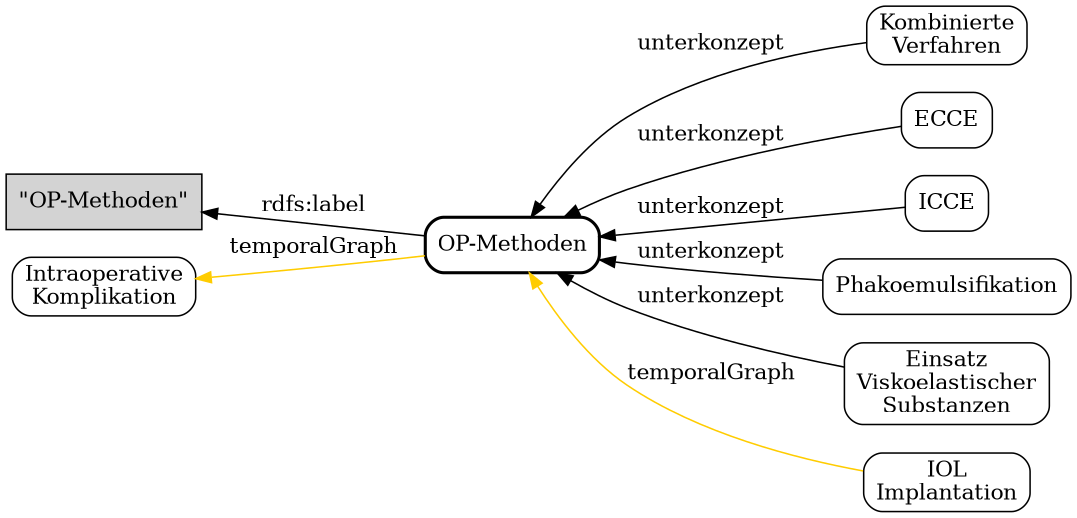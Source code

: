 digraph Konzeptuebersicht {
graph [size="7.18676193!" rankdir="RL"]
"Kombinierte Verfahren"[ URL="http://localhost:8080/KnowWE/Wiki.jsp?page=Kombinierte Verfahren"  shape="box"  style="rounded" label="Kombinierte\nVerfahren\n" ];
"ECCE"[ URL="http://localhost:8080/KnowWE/Wiki.jsp?page=ECCE"  shape="box"  style="rounded" label="ECCE" ];
"ICCE"[ URL="http://localhost:8080/KnowWE/Wiki.jsp?page=ICCE"  shape="box"  style="rounded" label="ICCE" ];
"Phakoemulsifikation"[ URL="http://localhost:8080/KnowWE/Wiki.jsp?page=Phakoemulsifikation"  shape="box"  style="rounded" label="Phakoemulsifikation" ];
"Einsatz Viskoelastischer Substanzen"[ URL="http://localhost:8080/KnowWE/Wiki.jsp?page=Einsatz Viskoelastischer Substanzen"  shape="box"  style="rounded" label="Einsatz\nViskoelastischer\nSubstanzen\n" ];
"IOL Implantation"[ URL="http://localhost:8080/KnowWE/Wiki.jsp?page=IOL Implantation"  shape="box"  style="rounded" label="IOL\nImplantation\n" ];
"OP-Methoden"[ URL="http://localhost:8080/KnowWE/Wiki.jsp?page=OP-Methoden"  shape="box"  style="rounded,bold" label="OP-Methoden" ];
"OP-MethodenONTOVIS-LITERAL"[  shape="box"  style="filled"  fillcolor="lightgray" label="&quot;OP-Methoden&quot;" ];
"Intraoperative Komplikation"[ URL="http://localhost:8080/KnowWE/Wiki.jsp?page=Intraoperative Komplikation"  shape="box"  style="rounded" label="Intraoperative\nKomplikation\n" ];
"Kombinierte Verfahren" -> "OP-Methoden" [ label = "unterkonzept" arrowtail="normal"  color="black"  ];
"ECCE" -> "OP-Methoden" [ label = "unterkonzept" arrowtail="normal"  color="black"  ];
"ICCE" -> "OP-Methoden" [ label = "unterkonzept" arrowtail="normal"  color="black"  ];
"Phakoemulsifikation" -> "OP-Methoden" [ label = "unterkonzept" arrowtail="normal"  color="black"  ];
"Einsatz Viskoelastischer Substanzen" -> "OP-Methoden" [ label = "unterkonzept" arrowtail="normal"  color="black"  ];
"IOL Implantation" -> "OP-Methoden" [ label = "temporalGraph" arrowtail="normal"  color="#FFCC00"  ];
"OP-Methoden" -> "OP-MethodenONTOVIS-LITERAL" [ label = "rdfs:label" arrowtail="normal"  color="black"  ];
"OP-Methoden" -> "Intraoperative Komplikation" [ label = "temporalGraph" arrowtail="normal"  color="#FFCC00"  ];
}